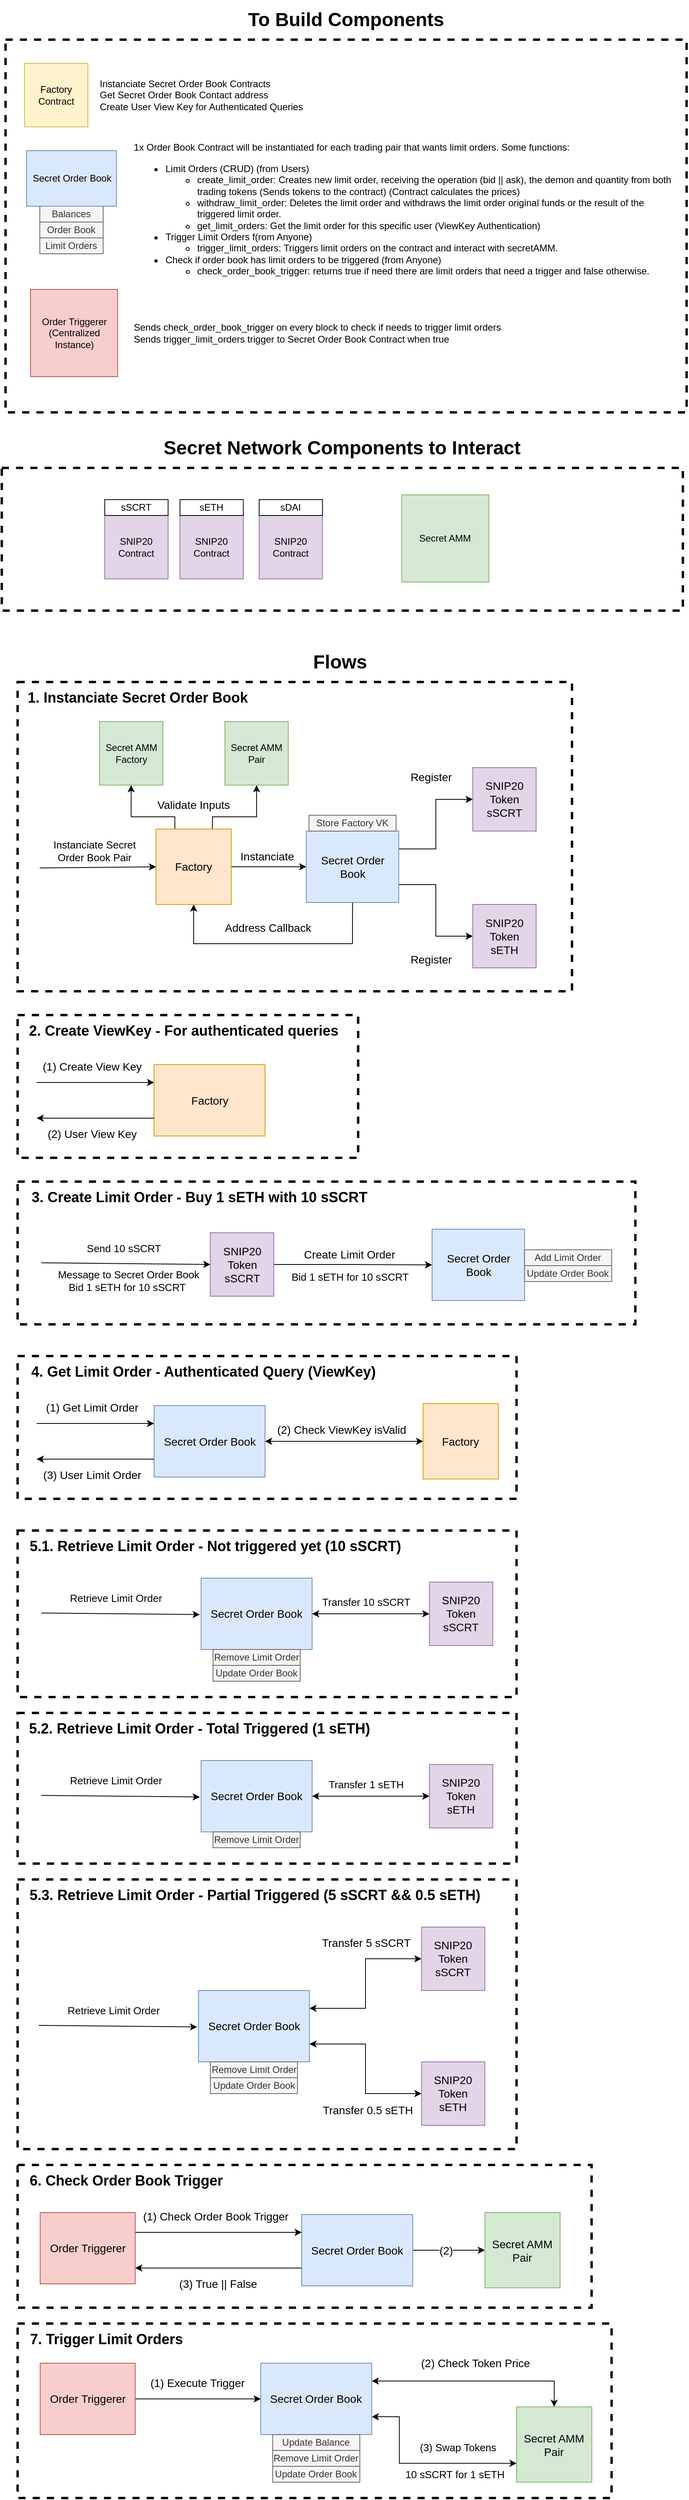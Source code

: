 <mxfile version="14.2.9" type="github">
  <diagram id="5oaMH4ZUgWZp9NCCxD_T" name="Page-1">
    <mxGraphModel dx="2272" dy="1862" grid="1" gridSize="10" guides="1" tooltips="1" connect="1" arrows="1" fold="1" page="1" pageScale="1" pageWidth="850" pageHeight="1100" math="0" shadow="0">
      <root>
        <mxCell id="0" />
        <mxCell id="1" parent="0" />
        <mxCell id="tTHf1RySXlvjNt78tsi--60" value="" style="rounded=0;whiteSpace=wrap;html=1;dashed=1;strokeWidth=3;" parent="1" vertex="1">
          <mxGeometry x="-174.75" y="80" width="700" height="390" as="geometry" />
        </mxCell>
        <mxCell id="tTHf1RySXlvjNt78tsi--49" value="" style="rounded=0;whiteSpace=wrap;html=1;dashed=1;strokeWidth=3;" parent="1" vertex="1">
          <mxGeometry x="-194.75" y="-190" width="860" height="180" as="geometry" />
        </mxCell>
        <mxCell id="tTHf1RySXlvjNt78tsi--26" value="" style="rounded=0;whiteSpace=wrap;html=1;dashed=1;strokeWidth=3;" parent="1" vertex="1">
          <mxGeometry x="-190" y="-730" width="860" height="470" as="geometry" />
        </mxCell>
        <mxCell id="tTHf1RySXlvjNt78tsi--21" value="SNIP20&lt;br&gt;Contract" style="whiteSpace=wrap;html=1;aspect=fixed;fillColor=#e1d5e7;strokeColor=#9673a6;" parent="1" vertex="1">
          <mxGeometry x="30.25" y="-130" width="80" height="80" as="geometry" />
        </mxCell>
        <mxCell id="tTHf1RySXlvjNt78tsi--22" value="sETH" style="rounded=0;whiteSpace=wrap;html=1;" parent="1" vertex="1">
          <mxGeometry x="30.25" y="-150" width="80" height="20" as="geometry" />
        </mxCell>
        <mxCell id="tTHf1RySXlvjNt78tsi--23" value="SNIP20&lt;br&gt;Contract" style="whiteSpace=wrap;html=1;aspect=fixed;fillColor=#e1d5e7;strokeColor=#9673a6;" parent="1" vertex="1">
          <mxGeometry x="130.25" y="-130" width="80" height="80" as="geometry" />
        </mxCell>
        <mxCell id="tTHf1RySXlvjNt78tsi--24" value="sDAI" style="rounded=0;whiteSpace=wrap;html=1;" parent="1" vertex="1">
          <mxGeometry x="130.25" y="-150" width="80" height="20" as="geometry" />
        </mxCell>
        <mxCell id="tTHf1RySXlvjNt78tsi--25" value="&lt;b&gt;&lt;font style=&quot;font-size: 24px&quot;&gt;Secret Network Components to Interact&lt;/font&gt;&lt;/b&gt;" style="text;html=1;strokeColor=none;fillColor=none;align=center;verticalAlign=middle;whiteSpace=wrap;rounded=0;" parent="1" vertex="1">
          <mxGeometry x="-184.75" y="-240" width="840" height="50" as="geometry" />
        </mxCell>
        <mxCell id="tTHf1RySXlvjNt78tsi--30" value="Factory Contract" style="whiteSpace=wrap;html=1;aspect=fixed;fillColor=#fff2cc;strokeColor=#d6b656;" parent="1" vertex="1">
          <mxGeometry x="-166" y="-700" width="80" height="80" as="geometry" />
        </mxCell>
        <mxCell id="tTHf1RySXlvjNt78tsi--31" value="Instanciate Secret Order Book Contracts&lt;br&gt;Get Secret Order Book Contact address&lt;br&gt;Create User View Key for Authenticated Queries" style="text;html=1;strokeColor=none;fillColor=none;align=left;verticalAlign=middle;whiteSpace=wrap;rounded=0;dashed=1;" parent="1" vertex="1">
          <mxGeometry x="-72.87" y="-690" width="332.5" height="60" as="geometry" />
        </mxCell>
        <mxCell id="tTHf1RySXlvjNt78tsi--35" value="1x Order Book Contract will be instantiated for each trading pair that wants limit orders. Some functions:&lt;br&gt;&lt;ul&gt;&lt;li&gt;Limit Orders (CRUD) (from Users)&lt;/li&gt;&lt;ul&gt;&lt;li&gt;create_limit_order: Creates new limit order, receiving the operation (bid || ask), the demon and quantity from both trading tokens (Sends tokens to the contract) (Contract calculates the prices)&lt;/li&gt;&lt;li&gt;withdraw_limit_order: Deletes the limit order and withdraws the limit order original funds or the result of the triggered limit order.&lt;/li&gt;&lt;li&gt;get_limit_orders: Get the limit order for this specific user (ViewKey Authentication)&lt;/li&gt;&lt;/ul&gt;&lt;li&gt;Trigger Limit Orders f(rom Anyone)&lt;/li&gt;&lt;ul&gt;&lt;li&gt;trigger_limit_orders: Triggers limit orders on the contract and interact with secretAMM.&lt;/li&gt;&lt;/ul&gt;&lt;li&gt;Check if order book has limit orders to be triggered (from Anyone)&lt;/li&gt;&lt;ul&gt;&lt;li&gt;check_order_book_trigger: returns true if need there are limit orders that need a trigger and false otherwise.&amp;nbsp;&lt;/li&gt;&lt;/ul&gt;&lt;/ul&gt;" style="text;html=1;strokeColor=none;fillColor=none;align=left;verticalAlign=middle;whiteSpace=wrap;rounded=0;dashed=1;" parent="1" vertex="1">
          <mxGeometry x="-30" y="-605" width="690" height="190" as="geometry" />
        </mxCell>
        <mxCell id="tTHf1RySXlvjNt78tsi--40" value="&lt;b&gt;&lt;font style=&quot;font-size: 24px&quot;&gt;To Build Components&lt;/font&gt;&lt;/b&gt;" style="text;html=1;strokeColor=none;fillColor=none;align=center;verticalAlign=middle;whiteSpace=wrap;rounded=0;" parent="1" vertex="1">
          <mxGeometry x="-180" y="-780" width="840" height="50" as="geometry" />
        </mxCell>
        <mxCell id="tTHf1RySXlvjNt78tsi--41" value="Order Triggerer&lt;br&gt;(Centralized Instance)" style="whiteSpace=wrap;html=1;aspect=fixed;fillColor=#f8cecc;strokeColor=#b85450;" parent="1" vertex="1">
          <mxGeometry x="-158.5" y="-415" width="110" height="110" as="geometry" />
        </mxCell>
        <mxCell id="tTHf1RySXlvjNt78tsi--42" value="Sends check_order_book_trigger on every block to check if needs to trigger limit orders&lt;br&gt;Sends trigger_limit_orders trigger to Secret Order Book Contract when true&amp;nbsp;" style="text;html=1;strokeColor=none;fillColor=none;align=left;verticalAlign=middle;whiteSpace=wrap;rounded=0;dashed=1;" parent="1" vertex="1">
          <mxGeometry x="-30" y="-390" width="592.5" height="60" as="geometry" />
        </mxCell>
        <mxCell id="tTHf1RySXlvjNt78tsi--43" value="SNIP20&lt;br&gt;Contract" style="whiteSpace=wrap;html=1;aspect=fixed;fillColor=#e1d5e7;strokeColor=#9673a6;" parent="1" vertex="1">
          <mxGeometry x="-64.75" y="-130" width="80" height="80" as="geometry" />
        </mxCell>
        <mxCell id="tTHf1RySXlvjNt78tsi--44" value="sSCRT" style="rounded=0;whiteSpace=wrap;html=1;" parent="1" vertex="1">
          <mxGeometry x="-64.75" y="-150" width="80" height="20" as="geometry" />
        </mxCell>
        <mxCell id="tTHf1RySXlvjNt78tsi--48" value="Secret AMM" style="whiteSpace=wrap;html=1;aspect=fixed;fillColor=#d5e8d4;strokeColor=#82b366;" parent="1" vertex="1">
          <mxGeometry x="310.25" y="-156" width="110" height="110" as="geometry" />
        </mxCell>
        <mxCell id="tTHf1RySXlvjNt78tsi--51" value="Balances" style="rounded=0;whiteSpace=wrap;html=1;fillColor=#f5f5f5;strokeColor=#666666;fontColor=#333333;" parent="1" vertex="1">
          <mxGeometry x="-146.75" y="-520" width="80" height="20" as="geometry" />
        </mxCell>
        <mxCell id="tTHf1RySXlvjNt78tsi--53" value="Order Book" style="rounded=0;whiteSpace=wrap;html=1;fillColor=#f5f5f5;strokeColor=#666666;fontColor=#333333;" parent="1" vertex="1">
          <mxGeometry x="-146.75" y="-500" width="80" height="20" as="geometry" />
        </mxCell>
        <mxCell id="tTHf1RySXlvjNt78tsi--55" value="Limit Orders" style="rounded=0;whiteSpace=wrap;html=1;fillColor=#f5f5f5;strokeColor=#666666;fontColor=#333333;" parent="1" vertex="1">
          <mxGeometry x="-146.75" y="-480" width="80" height="20" as="geometry" />
        </mxCell>
        <mxCell id="tTHf1RySXlvjNt78tsi--57" value="Secret Order Book" style="rounded=0;whiteSpace=wrap;html=1;fillColor=#dae8fc;strokeColor=#6c8ebf;" parent="1" vertex="1">
          <mxGeometry x="-163.5" y="-590" width="113.5" height="70" as="geometry" />
        </mxCell>
        <mxCell id="tTHf1RySXlvjNt78tsi--59" value="&lt;b&gt;&lt;font style=&quot;font-size: 18px&quot;&gt;1. Instanciate Secret Order Book&lt;/font&gt;&lt;/b&gt;" style="text;html=1;strokeColor=none;fillColor=none;align=center;verticalAlign=middle;whiteSpace=wrap;rounded=0;dashed=1;" parent="1" vertex="1">
          <mxGeometry x="-192.69" y="90" width="340" height="20" as="geometry" />
        </mxCell>
        <mxCell id="tTHf1RySXlvjNt78tsi--72" value="&lt;font style=&quot;font-size: 14px&quot;&gt;Instanciate&lt;/font&gt;" style="edgeStyle=orthogonalEdgeStyle;rounded=0;orthogonalLoop=1;jettySize=auto;html=1;exitX=1;exitY=0.5;exitDx=0;exitDy=0;" parent="1" source="tTHf1RySXlvjNt78tsi--61" target="tTHf1RySXlvjNt78tsi--62" edge="1">
          <mxGeometry x="-0.05" y="13" relative="1" as="geometry">
            <mxPoint as="offset" />
          </mxGeometry>
        </mxCell>
        <mxCell id="t3SGVUeOcSnNwYDZsion-3" style="edgeStyle=orthogonalEdgeStyle;rounded=0;orthogonalLoop=1;jettySize=auto;html=1;exitX=0.25;exitY=0;exitDx=0;exitDy=0;entryX=0.5;entryY=1;entryDx=0;entryDy=0;" edge="1" parent="1" source="tTHf1RySXlvjNt78tsi--61" target="t3SGVUeOcSnNwYDZsion-1">
          <mxGeometry relative="1" as="geometry">
            <Array as="points">
              <mxPoint x="24" y="250" />
              <mxPoint x="-31" y="250" />
            </Array>
          </mxGeometry>
        </mxCell>
        <mxCell id="t3SGVUeOcSnNwYDZsion-5" value="Validate Inputs" style="edgeLabel;html=1;align=center;verticalAlign=middle;resizable=0;points=[];fontSize=14;" vertex="1" connectable="0" parent="t3SGVUeOcSnNwYDZsion-3">
          <mxGeometry x="-0.197" y="3" relative="1" as="geometry">
            <mxPoint x="52.2" y="-17.8" as="offset" />
          </mxGeometry>
        </mxCell>
        <mxCell id="t3SGVUeOcSnNwYDZsion-6" style="edgeStyle=orthogonalEdgeStyle;rounded=0;orthogonalLoop=1;jettySize=auto;html=1;exitX=0.75;exitY=0;exitDx=0;exitDy=0;entryX=0.5;entryY=1;entryDx=0;entryDy=0;fontSize=14;" edge="1" parent="1" source="tTHf1RySXlvjNt78tsi--61" target="t3SGVUeOcSnNwYDZsion-2">
          <mxGeometry relative="1" as="geometry">
            <Array as="points">
              <mxPoint x="71" y="250" />
              <mxPoint x="127" y="250" />
            </Array>
          </mxGeometry>
        </mxCell>
        <mxCell id="tTHf1RySXlvjNt78tsi--61" value="&lt;font style=&quot;font-size: 14px&quot;&gt;Factory&lt;/font&gt;" style="whiteSpace=wrap;html=1;aspect=fixed;fillColor=#ffe6cc;strokeColor=#d79b00;" parent="1" vertex="1">
          <mxGeometry x="-1.776e-15" y="265.5" width="95" height="95" as="geometry" />
        </mxCell>
        <mxCell id="tTHf1RySXlvjNt78tsi--76" style="edgeStyle=orthogonalEdgeStyle;rounded=0;orthogonalLoop=1;jettySize=auto;html=1;exitX=1;exitY=0.25;exitDx=0;exitDy=0;entryX=0;entryY=0.5;entryDx=0;entryDy=0;fontSize=13;" parent="1" source="tTHf1RySXlvjNt78tsi--62" target="tTHf1RySXlvjNt78tsi--70" edge="1">
          <mxGeometry relative="1" as="geometry" />
        </mxCell>
        <mxCell id="tTHf1RySXlvjNt78tsi--79" value="&lt;font style=&quot;font-size: 14px&quot;&gt;Register&lt;/font&gt;" style="edgeLabel;html=1;align=center;verticalAlign=middle;resizable=0;points=[];fontSize=14;" parent="tTHf1RySXlvjNt78tsi--76" vertex="1" connectable="0">
          <mxGeometry x="-0.441" y="2" relative="1" as="geometry">
            <mxPoint x="-3.53" y="-88.53" as="offset" />
          </mxGeometry>
        </mxCell>
        <mxCell id="tTHf1RySXlvjNt78tsi--77" style="edgeStyle=orthogonalEdgeStyle;rounded=0;orthogonalLoop=1;jettySize=auto;html=1;exitX=1;exitY=0.75;exitDx=0;exitDy=0;entryX=0;entryY=0.5;entryDx=0;entryDy=0;fontSize=13;" parent="1" source="tTHf1RySXlvjNt78tsi--62" target="tTHf1RySXlvjNt78tsi--68" edge="1">
          <mxGeometry relative="1" as="geometry" />
        </mxCell>
        <mxCell id="tTHf1RySXlvjNt78tsi--80" value="Register" style="edgeLabel;html=1;align=center;verticalAlign=middle;resizable=0;points=[];fontSize=14;" parent="tTHf1RySXlvjNt78tsi--77" vertex="1" connectable="0">
          <mxGeometry x="0.206" relative="1" as="geometry">
            <mxPoint x="-6.79" y="46.03" as="offset" />
          </mxGeometry>
        </mxCell>
        <mxCell id="tTHf1RySXlvjNt78tsi--81" style="edgeStyle=orthogonalEdgeStyle;rounded=0;orthogonalLoop=1;jettySize=auto;html=1;exitX=0.5;exitY=1;exitDx=0;exitDy=0;entryX=0.5;entryY=1;entryDx=0;entryDy=0;fontSize=14;" parent="1" source="tTHf1RySXlvjNt78tsi--62" target="tTHf1RySXlvjNt78tsi--61" edge="1">
          <mxGeometry relative="1" as="geometry">
            <Array as="points">
              <mxPoint x="248" y="410" />
              <mxPoint x="48" y="410" />
            </Array>
          </mxGeometry>
        </mxCell>
        <mxCell id="tTHf1RySXlvjNt78tsi--82" value="Address Callback" style="edgeLabel;html=1;align=center;verticalAlign=middle;resizable=0;points=[];fontSize=14;" parent="tTHf1RySXlvjNt78tsi--81" vertex="1" connectable="0">
          <mxGeometry x="0.266" relative="1" as="geometry">
            <mxPoint x="31.84" y="-20.06" as="offset" />
          </mxGeometry>
        </mxCell>
        <mxCell id="tTHf1RySXlvjNt78tsi--62" value="&lt;font style=&quot;font-size: 14px&quot;&gt;Secret Order Book&lt;/font&gt;" style="rounded=0;whiteSpace=wrap;html=1;fillColor=#dae8fc;strokeColor=#6c8ebf;" parent="1" vertex="1">
          <mxGeometry x="189.75" y="268" width="116.75" height="90" as="geometry" />
        </mxCell>
        <mxCell id="tTHf1RySXlvjNt78tsi--68" value="&lt;font style=&quot;font-size: 14px&quot;&gt;SNIP20&lt;br&gt;Token&lt;br&gt;sETH&lt;br&gt;&lt;/font&gt;" style="whiteSpace=wrap;html=1;aspect=fixed;fillColor=#e1d5e7;strokeColor=#9673a6;" parent="1" vertex="1">
          <mxGeometry x="400" y="360.5" width="80" height="80" as="geometry" />
        </mxCell>
        <mxCell id="tTHf1RySXlvjNt78tsi--70" value="&lt;font style=&quot;font-size: 14px&quot;&gt;SNIP20&lt;br&gt;Token&lt;br&gt;sSCRT&lt;br&gt;&lt;/font&gt;" style="whiteSpace=wrap;html=1;aspect=fixed;fillColor=#e1d5e7;strokeColor=#9673a6;" parent="1" vertex="1">
          <mxGeometry x="400" y="188" width="80" height="80" as="geometry" />
        </mxCell>
        <mxCell id="tTHf1RySXlvjNt78tsi--73" value="" style="endArrow=classic;html=1;entryX=0;entryY=0.5;entryDx=0;entryDy=0;" parent="1" target="tTHf1RySXlvjNt78tsi--61" edge="1">
          <mxGeometry width="50" height="50" relative="1" as="geometry">
            <mxPoint x="-146.75" y="314.5" as="sourcePoint" />
            <mxPoint x="3.25" y="315" as="targetPoint" />
          </mxGeometry>
        </mxCell>
        <mxCell id="tTHf1RySXlvjNt78tsi--74" value="Instanciate Secret &lt;br style=&quot;font-size: 13px;&quot;&gt;Order Book Pair" style="edgeLabel;html=1;align=center;verticalAlign=middle;resizable=0;points=[];fontStyle=0;fontSize=13;" parent="tTHf1RySXlvjNt78tsi--73" vertex="1" connectable="0">
          <mxGeometry x="0.492" y="1" relative="1" as="geometry">
            <mxPoint x="-41.47" y="-19.37" as="offset" />
          </mxGeometry>
        </mxCell>
        <mxCell id="Mdr6AUOhPEwGtwTT3Bjl-1" value="" style="rounded=0;whiteSpace=wrap;html=1;dashed=1;strokeWidth=3;" parent="1" vertex="1">
          <mxGeometry x="-174.75" y="710" width="780" height="180" as="geometry" />
        </mxCell>
        <mxCell id="Mdr6AUOhPEwGtwTT3Bjl-2" value="&lt;b&gt;&lt;font style=&quot;font-size: 18px&quot;&gt;3. Create Limit Order - Buy 1 sETH with 10 sSCRT&lt;br&gt;&lt;/font&gt;&lt;/b&gt;" style="text;html=1;strokeColor=none;fillColor=none;align=center;verticalAlign=middle;whiteSpace=wrap;rounded=0;dashed=1;" parent="1" vertex="1">
          <mxGeometry x="-164.75" y="720" width="440" height="20" as="geometry" />
        </mxCell>
        <mxCell id="Mdr6AUOhPEwGtwTT3Bjl-3" value="&lt;span style=&quot;font-size: 14px&quot;&gt;Create Limit Order&lt;/span&gt;" style="edgeStyle=orthogonalEdgeStyle;rounded=0;orthogonalLoop=1;jettySize=auto;html=1;exitX=1;exitY=0.5;exitDx=0;exitDy=0;" parent="1" source="Mdr6AUOhPEwGtwTT3Bjl-16" target="Mdr6AUOhPEwGtwTT3Bjl-11" edge="1">
          <mxGeometry x="-0.05" y="13" relative="1" as="geometry">
            <mxPoint as="offset" />
            <mxPoint x="163.63" y="812.5" as="sourcePoint" />
          </mxGeometry>
        </mxCell>
        <mxCell id="Mdr6AUOhPEwGtwTT3Bjl-11" value="&lt;font style=&quot;font-size: 14px&quot;&gt;Secret Order Book&lt;/font&gt;" style="rounded=0;whiteSpace=wrap;html=1;fillColor=#dae8fc;strokeColor=#6c8ebf;" parent="1" vertex="1">
          <mxGeometry x="348.63" y="770" width="116.75" height="90" as="geometry" />
        </mxCell>
        <mxCell id="Mdr6AUOhPEwGtwTT3Bjl-14" value="" style="endArrow=classic;html=1;entryX=0;entryY=0.5;entryDx=0;entryDy=0;exitX=0.029;exitY=0.524;exitDx=0;exitDy=0;exitPerimeter=0;" parent="1" target="Mdr6AUOhPEwGtwTT3Bjl-16" edge="1">
          <mxGeometry width="50" height="50" relative="1" as="geometry">
            <mxPoint x="-144.87" y="812.42" as="sourcePoint" />
            <mxPoint x="14.83" y="812.5" as="targetPoint" />
          </mxGeometry>
        </mxCell>
        <mxCell id="Mdr6AUOhPEwGtwTT3Bjl-15" value="Send 10 sSCRT" style="edgeLabel;html=1;align=center;verticalAlign=middle;resizable=0;points=[];fontStyle=0;fontSize=13;" parent="Mdr6AUOhPEwGtwTT3Bjl-14" vertex="1" connectable="0">
          <mxGeometry x="0.492" y="1" relative="1" as="geometry">
            <mxPoint x="-55.5" y="-19.37" as="offset" />
          </mxGeometry>
        </mxCell>
        <mxCell id="Mdr6AUOhPEwGtwTT3Bjl-16" value="&lt;font style=&quot;font-size: 14px&quot;&gt;SNIP20&lt;br&gt;Token&lt;br&gt;sSCRT&lt;br&gt;&lt;/font&gt;" style="whiteSpace=wrap;html=1;aspect=fixed;fillColor=#e1d5e7;strokeColor=#9673a6;" parent="1" vertex="1">
          <mxGeometry x="68.63" y="774.5" width="80" height="80" as="geometry" />
        </mxCell>
        <mxCell id="Mdr6AUOhPEwGtwTT3Bjl-18" value="Message to Secret Order Book&lt;br&gt;Bid 1 sETH for 10 sSCRT&amp;nbsp;" style="edgeLabel;html=1;align=center;verticalAlign=middle;resizable=0;points=[];fontStyle=0;fontSize=13;" parent="1" vertex="1" connectable="0">
          <mxGeometry x="-31.366" y="839.496" as="geometry">
            <mxPoint x="-4" y="-5" as="offset" />
          </mxGeometry>
        </mxCell>
        <mxCell id="Mdr6AUOhPEwGtwTT3Bjl-21" value="&lt;span style=&quot;font-size: 13px ; background-color: rgb(255 , 255 , 255)&quot;&gt;Bid 1 sETH for 10 sSCRT&amp;nbsp;&lt;/span&gt;" style="text;html=1;strokeColor=none;fillColor=none;align=center;verticalAlign=middle;whiteSpace=wrap;rounded=0;dashed=1;fontSize=14;" parent="1" vertex="1">
          <mxGeometry x="166.63" y="819.5" width="160" height="20" as="geometry" />
        </mxCell>
        <mxCell id="Mdr6AUOhPEwGtwTT3Bjl-25" value="Store Factory VK" style="rounded=0;whiteSpace=wrap;html=1;strokeWidth=1;fontSize=12;fillColor=#f5f5f5;strokeColor=#666666;fontColor=#333333;" parent="1" vertex="1">
          <mxGeometry x="193.13" y="248" width="110" height="20" as="geometry" />
        </mxCell>
        <mxCell id="Mdr6AUOhPEwGtwTT3Bjl-26" value="Add Limit Order" style="rounded=0;whiteSpace=wrap;html=1;strokeWidth=1;fontSize=12;fillColor=#f5f5f5;strokeColor=#666666;fontColor=#333333;" parent="1" vertex="1">
          <mxGeometry x="465.38" y="796" width="110" height="20" as="geometry" />
        </mxCell>
        <mxCell id="Mdr6AUOhPEwGtwTT3Bjl-27" value="Update Order Book" style="rounded=0;whiteSpace=wrap;html=1;strokeWidth=1;fontSize=12;fillColor=#f5f5f5;strokeColor=#666666;fontColor=#333333;" parent="1" vertex="1">
          <mxGeometry x="465.38" y="816" width="110" height="20" as="geometry" />
        </mxCell>
        <mxCell id="Mdr6AUOhPEwGtwTT3Bjl-41" value="" style="rounded=0;whiteSpace=wrap;html=1;dashed=1;strokeWidth=3;" parent="1" vertex="1">
          <mxGeometry x="-174.75" y="1150" width="630" height="210" as="geometry" />
        </mxCell>
        <mxCell id="Mdr6AUOhPEwGtwTT3Bjl-42" value="&lt;b&gt;&lt;font style=&quot;font-size: 18px&quot;&gt;5.1. Retrieve Limit Order - Not triggered yet (10 sSCRT)&lt;br&gt;&lt;/font&gt;&lt;/b&gt;" style="text;html=1;strokeColor=none;fillColor=none;align=center;verticalAlign=middle;whiteSpace=wrap;rounded=0;dashed=1;" parent="1" vertex="1">
          <mxGeometry x="-164.75" y="1160" width="480" height="20" as="geometry" />
        </mxCell>
        <mxCell id="Mdr6AUOhPEwGtwTT3Bjl-44" value="&lt;font style=&quot;font-size: 14px&quot;&gt;Secret Order Book&lt;/font&gt;" style="rounded=0;whiteSpace=wrap;html=1;fillColor=#dae8fc;strokeColor=#6c8ebf;" parent="1" vertex="1">
          <mxGeometry x="56.95" y="1210" width="140.13" height="90" as="geometry" />
        </mxCell>
        <mxCell id="Mdr6AUOhPEwGtwTT3Bjl-45" value="" style="endArrow=classic;html=1;entryX=0;entryY=0.5;entryDx=0;entryDy=0;exitX=1;exitY=0.5;exitDx=0;exitDy=0;startArrow=classic;startFill=1;" parent="1" source="Mdr6AUOhPEwGtwTT3Bjl-44" target="Mdr6AUOhPEwGtwTT3Bjl-47" edge="1">
          <mxGeometry width="50" height="50" relative="1" as="geometry">
            <mxPoint x="655.25" y="1167.92" as="sourcePoint" />
            <mxPoint x="814.95" y="1168" as="targetPoint" />
          </mxGeometry>
        </mxCell>
        <mxCell id="Mdr6AUOhPEwGtwTT3Bjl-46" value="Transfer 10 sSCRT" style="edgeLabel;html=1;align=center;verticalAlign=middle;resizable=0;points=[];fontStyle=0;fontSize=13;" parent="Mdr6AUOhPEwGtwTT3Bjl-45" vertex="1" connectable="0">
          <mxGeometry x="0.492" y="1" relative="1" as="geometry">
            <mxPoint x="-42.83" y="-14.0" as="offset" />
          </mxGeometry>
        </mxCell>
        <mxCell id="Mdr6AUOhPEwGtwTT3Bjl-47" value="&lt;font style=&quot;font-size: 14px&quot;&gt;SNIP20&lt;br&gt;Token&lt;br&gt;sSCRT&lt;br&gt;&lt;/font&gt;" style="whiteSpace=wrap;html=1;aspect=fixed;fillColor=#e1d5e7;strokeColor=#9673a6;" parent="1" vertex="1">
          <mxGeometry x="345.25" y="1215" width="80" height="80" as="geometry" />
        </mxCell>
        <mxCell id="Mdr6AUOhPEwGtwTT3Bjl-51" value="Remove Limit Order" style="rounded=0;whiteSpace=wrap;html=1;strokeWidth=1;fontSize=12;fillColor=#f5f5f5;strokeColor=#666666;fontColor=#333333;" parent="1" vertex="1">
          <mxGeometry x="72.01" y="1300" width="110" height="20" as="geometry" />
        </mxCell>
        <mxCell id="Mdr6AUOhPEwGtwTT3Bjl-52" value="Update Order Book" style="rounded=0;whiteSpace=wrap;html=1;strokeWidth=1;fontSize=12;fillColor=#f5f5f5;strokeColor=#666666;fontColor=#333333;" parent="1" vertex="1">
          <mxGeometry x="72.01" y="1320" width="110" height="20" as="geometry" />
        </mxCell>
        <mxCell id="Mdr6AUOhPEwGtwTT3Bjl-53" value="" style="endArrow=classic;html=1;exitX=0.029;exitY=0.524;exitDx=0;exitDy=0;exitPerimeter=0;" parent="1" edge="1">
          <mxGeometry width="50" height="50" relative="1" as="geometry">
            <mxPoint x="-144.87" y="1253.96" as="sourcePoint" />
            <mxPoint x="55.25" y="1256" as="targetPoint" />
          </mxGeometry>
        </mxCell>
        <mxCell id="Mdr6AUOhPEwGtwTT3Bjl-54" value="Retrieve Limit Order" style="edgeLabel;html=1;align=center;verticalAlign=middle;resizable=0;points=[];fontStyle=0;fontSize=13;" parent="Mdr6AUOhPEwGtwTT3Bjl-53" vertex="1" connectable="0">
          <mxGeometry x="0.492" y="1" relative="1" as="geometry">
            <mxPoint x="-55.5" y="-19.37" as="offset" />
          </mxGeometry>
        </mxCell>
        <mxCell id="Mdr6AUOhPEwGtwTT3Bjl-55" value="" style="rounded=0;whiteSpace=wrap;html=1;dashed=1;strokeWidth=3;" parent="1" vertex="1">
          <mxGeometry x="-174.75" y="1380" width="630" height="190" as="geometry" />
        </mxCell>
        <mxCell id="Mdr6AUOhPEwGtwTT3Bjl-56" value="&lt;b&gt;&lt;font style=&quot;font-size: 18px&quot;&gt;5.2. Retrieve Limit Order - Total Triggered (1 sETH)&lt;br&gt;&lt;/font&gt;&lt;/b&gt;" style="text;html=1;strokeColor=none;fillColor=none;align=center;verticalAlign=middle;whiteSpace=wrap;rounded=0;dashed=1;" parent="1" vertex="1">
          <mxGeometry x="-164.75" y="1390" width="440" height="20" as="geometry" />
        </mxCell>
        <mxCell id="Mdr6AUOhPEwGtwTT3Bjl-57" value="&lt;font style=&quot;font-size: 14px&quot;&gt;Secret Order Book&lt;/font&gt;" style="rounded=0;whiteSpace=wrap;html=1;fillColor=#dae8fc;strokeColor=#6c8ebf;" parent="1" vertex="1">
          <mxGeometry x="56.95" y="1440" width="140.13" height="90" as="geometry" />
        </mxCell>
        <mxCell id="Mdr6AUOhPEwGtwTT3Bjl-58" value="" style="endArrow=classic;html=1;entryX=0;entryY=0.5;entryDx=0;entryDy=0;exitX=1;exitY=0.5;exitDx=0;exitDy=0;startArrow=classic;startFill=1;" parent="1" source="Mdr6AUOhPEwGtwTT3Bjl-57" target="Mdr6AUOhPEwGtwTT3Bjl-60" edge="1">
          <mxGeometry width="50" height="50" relative="1" as="geometry">
            <mxPoint x="655.25" y="1397.92" as="sourcePoint" />
            <mxPoint x="814.95" y="1398" as="targetPoint" />
          </mxGeometry>
        </mxCell>
        <mxCell id="Mdr6AUOhPEwGtwTT3Bjl-59" value="Transfer 1 sETH" style="edgeLabel;html=1;align=center;verticalAlign=middle;resizable=0;points=[];fontStyle=0;fontSize=13;" parent="Mdr6AUOhPEwGtwTT3Bjl-58" vertex="1" connectable="0">
          <mxGeometry x="0.492" y="1" relative="1" as="geometry">
            <mxPoint x="-42.83" y="-14.0" as="offset" />
          </mxGeometry>
        </mxCell>
        <mxCell id="Mdr6AUOhPEwGtwTT3Bjl-60" value="&lt;font style=&quot;font-size: 14px&quot;&gt;SNIP20&lt;br&gt;Token&lt;br&gt;sETH&lt;br&gt;&lt;/font&gt;" style="whiteSpace=wrap;html=1;aspect=fixed;fillColor=#e1d5e7;strokeColor=#9673a6;" parent="1" vertex="1">
          <mxGeometry x="345.25" y="1445" width="80" height="80" as="geometry" />
        </mxCell>
        <mxCell id="Mdr6AUOhPEwGtwTT3Bjl-64" value="" style="endArrow=classic;html=1;exitX=0.029;exitY=0.524;exitDx=0;exitDy=0;exitPerimeter=0;" parent="1" edge="1">
          <mxGeometry width="50" height="50" relative="1" as="geometry">
            <mxPoint x="-144.87" y="1483.96" as="sourcePoint" />
            <mxPoint x="55.25" y="1486" as="targetPoint" />
          </mxGeometry>
        </mxCell>
        <mxCell id="Mdr6AUOhPEwGtwTT3Bjl-65" value="Retrieve Limit Order" style="edgeLabel;html=1;align=center;verticalAlign=middle;resizable=0;points=[];fontStyle=0;fontSize=13;" parent="Mdr6AUOhPEwGtwTT3Bjl-64" vertex="1" connectable="0">
          <mxGeometry x="0.492" y="1" relative="1" as="geometry">
            <mxPoint x="-55.5" y="-19.37" as="offset" />
          </mxGeometry>
        </mxCell>
        <mxCell id="Mdr6AUOhPEwGtwTT3Bjl-66" value="" style="rounded=0;whiteSpace=wrap;html=1;dashed=1;strokeWidth=3;" parent="1" vertex="1">
          <mxGeometry x="-174.75" y="1590" width="630" height="340" as="geometry" />
        </mxCell>
        <mxCell id="Mdr6AUOhPEwGtwTT3Bjl-67" value="&lt;b&gt;&lt;font style=&quot;font-size: 18px&quot;&gt;5.3. Retrieve Limit Order - Partial Triggered (5 sSCRT &amp;amp;&amp;amp; 0.5 sETH)&lt;br&gt;&lt;/font&gt;&lt;/b&gt;" style="text;html=1;strokeColor=none;fillColor=none;align=center;verticalAlign=middle;whiteSpace=wrap;rounded=0;dashed=1;" parent="1" vertex="1">
          <mxGeometry x="-164.75" y="1600" width="580" height="20" as="geometry" />
        </mxCell>
        <mxCell id="Mdr6AUOhPEwGtwTT3Bjl-79" style="edgeStyle=orthogonalEdgeStyle;rounded=0;orthogonalLoop=1;jettySize=auto;html=1;exitX=1;exitY=0.25;exitDx=0;exitDy=0;entryX=0;entryY=0.5;entryDx=0;entryDy=0;startArrow=classic;startFill=1;fontSize=12;" parent="1" source="Mdr6AUOhPEwGtwTT3Bjl-68" target="Mdr6AUOhPEwGtwTT3Bjl-71" edge="1">
          <mxGeometry relative="1" as="geometry" />
        </mxCell>
        <mxCell id="Mdr6AUOhPEwGtwTT3Bjl-83" value="Transfer 5 sSCRT" style="edgeLabel;html=1;align=center;verticalAlign=middle;resizable=0;points=[];fontSize=14;" parent="Mdr6AUOhPEwGtwTT3Bjl-79" vertex="1" connectable="0">
          <mxGeometry x="0.476" relative="1" as="geometry">
            <mxPoint x="-16.57" y="-20.04" as="offset" />
          </mxGeometry>
        </mxCell>
        <mxCell id="Mdr6AUOhPEwGtwTT3Bjl-81" style="edgeStyle=orthogonalEdgeStyle;rounded=0;orthogonalLoop=1;jettySize=auto;html=1;exitX=1;exitY=0.75;exitDx=0;exitDy=0;startArrow=classic;startFill=1;fontSize=12;" parent="1" source="Mdr6AUOhPEwGtwTT3Bjl-68" target="Mdr6AUOhPEwGtwTT3Bjl-80" edge="1">
          <mxGeometry relative="1" as="geometry" />
        </mxCell>
        <mxCell id="Mdr6AUOhPEwGtwTT3Bjl-84" value="Transfer 0.5 sETH" style="edgeLabel;html=1;align=center;verticalAlign=middle;resizable=0;points=[];fontSize=14;" parent="Mdr6AUOhPEwGtwTT3Bjl-81" vertex="1" connectable="0">
          <mxGeometry x="0.146" y="2" relative="1" as="geometry">
            <mxPoint y="36.79" as="offset" />
          </mxGeometry>
        </mxCell>
        <mxCell id="Mdr6AUOhPEwGtwTT3Bjl-68" value="&lt;font style=&quot;font-size: 14px&quot;&gt;Secret Order Book&lt;/font&gt;" style="rounded=0;whiteSpace=wrap;html=1;fillColor=#dae8fc;strokeColor=#6c8ebf;" parent="1" vertex="1">
          <mxGeometry x="53.57" y="1730" width="140.13" height="90" as="geometry" />
        </mxCell>
        <mxCell id="Mdr6AUOhPEwGtwTT3Bjl-71" value="&lt;font style=&quot;font-size: 14px&quot;&gt;SNIP20&lt;br&gt;Token&lt;br&gt;sSCRT&lt;br&gt;&lt;/font&gt;" style="whiteSpace=wrap;html=1;aspect=fixed;fillColor=#e1d5e7;strokeColor=#9673a6;" parent="1" vertex="1">
          <mxGeometry x="335.25" y="1650" width="80" height="80" as="geometry" />
        </mxCell>
        <mxCell id="Mdr6AUOhPEwGtwTT3Bjl-73" value="" style="endArrow=classic;html=1;exitX=0.029;exitY=0.524;exitDx=0;exitDy=0;exitPerimeter=0;" parent="1" edge="1">
          <mxGeometry width="50" height="50" relative="1" as="geometry">
            <mxPoint x="-148.25" y="1773.96" as="sourcePoint" />
            <mxPoint x="51.87" y="1776" as="targetPoint" />
          </mxGeometry>
        </mxCell>
        <mxCell id="Mdr6AUOhPEwGtwTT3Bjl-74" value="Retrieve Limit Order" style="edgeLabel;html=1;align=center;verticalAlign=middle;resizable=0;points=[];fontStyle=0;fontSize=13;" parent="Mdr6AUOhPEwGtwTT3Bjl-73" vertex="1" connectable="0">
          <mxGeometry x="0.492" y="1" relative="1" as="geometry">
            <mxPoint x="-55.5" y="-19.37" as="offset" />
          </mxGeometry>
        </mxCell>
        <mxCell id="Mdr6AUOhPEwGtwTT3Bjl-75" value="Remove Limit Order" style="rounded=0;whiteSpace=wrap;html=1;strokeWidth=1;fontSize=12;fillColor=#f5f5f5;strokeColor=#666666;fontColor=#333333;" parent="1" vertex="1">
          <mxGeometry x="68.63" y="1820" width="110" height="20" as="geometry" />
        </mxCell>
        <mxCell id="Mdr6AUOhPEwGtwTT3Bjl-76" value="Update Order Book" style="rounded=0;whiteSpace=wrap;html=1;strokeWidth=1;fontSize=12;fillColor=#f5f5f5;strokeColor=#666666;fontColor=#333333;" parent="1" vertex="1">
          <mxGeometry x="68.63" y="1840" width="110" height="20" as="geometry" />
        </mxCell>
        <mxCell id="Mdr6AUOhPEwGtwTT3Bjl-80" value="&lt;font style=&quot;font-size: 14px&quot;&gt;SNIP20&lt;br&gt;Token&lt;br&gt;sETH&lt;br&gt;&lt;/font&gt;" style="whiteSpace=wrap;html=1;aspect=fixed;fillColor=#e1d5e7;strokeColor=#9673a6;" parent="1" vertex="1">
          <mxGeometry x="335.25" y="1820" width="80" height="80" as="geometry" />
        </mxCell>
        <mxCell id="Mdr6AUOhPEwGtwTT3Bjl-104" value="" style="rounded=0;whiteSpace=wrap;html=1;dashed=1;strokeWidth=3;" parent="1" vertex="1">
          <mxGeometry x="-174.75" y="500" width="430" height="180" as="geometry" />
        </mxCell>
        <mxCell id="Mdr6AUOhPEwGtwTT3Bjl-105" value="&lt;b&gt;&lt;font style=&quot;font-size: 18px&quot;&gt;2. Create ViewKey - For authenticated queries&lt;br&gt;&lt;/font&gt;&lt;/b&gt;" style="text;html=1;strokeColor=none;fillColor=none;align=center;verticalAlign=middle;whiteSpace=wrap;rounded=0;dashed=1;" parent="1" vertex="1">
          <mxGeometry x="-164.75" y="510" width="400" height="20" as="geometry" />
        </mxCell>
        <mxCell id="Mdr6AUOhPEwGtwTT3Bjl-108" value="&lt;font style=&quot;font-size: 14px&quot;&gt;Factory&lt;/font&gt;" style="rounded=0;whiteSpace=wrap;html=1;fillColor=#ffe6cc;strokeColor=#d79b00;" parent="1" vertex="1">
          <mxGeometry x="-2.43" y="562.5" width="140.13" height="90" as="geometry" />
        </mxCell>
        <mxCell id="Mdr6AUOhPEwGtwTT3Bjl-109" value="" style="endArrow=classic;html=1;entryX=0;entryY=0.25;entryDx=0;entryDy=0;" parent="1" target="Mdr6AUOhPEwGtwTT3Bjl-108" edge="1">
          <mxGeometry width="50" height="50" relative="1" as="geometry">
            <mxPoint x="-150.75" y="585" as="sourcePoint" />
            <mxPoint x="-4.13" y="608.5" as="targetPoint" />
          </mxGeometry>
        </mxCell>
        <mxCell id="Mdr6AUOhPEwGtwTT3Bjl-110" value="(1) Create View Key" style="edgeLabel;html=1;align=center;verticalAlign=middle;resizable=0;points=[];fontStyle=0;fontSize=14;" parent="Mdr6AUOhPEwGtwTT3Bjl-109" vertex="1" connectable="0">
          <mxGeometry x="0.492" y="1" relative="1" as="geometry">
            <mxPoint x="-40.59" y="-19.37" as="offset" />
          </mxGeometry>
        </mxCell>
        <mxCell id="Mdr6AUOhPEwGtwTT3Bjl-112" value="" style="endArrow=none;html=1;entryX=0;entryY=0.25;entryDx=0;entryDy=0;startArrow=classic;startFill=1;endFill=0;" parent="1" edge="1">
          <mxGeometry width="50" height="50" relative="1" as="geometry">
            <mxPoint x="-150.75" y="630" as="sourcePoint" />
            <mxPoint x="-2.43" y="630" as="targetPoint" />
          </mxGeometry>
        </mxCell>
        <mxCell id="Mdr6AUOhPEwGtwTT3Bjl-113" value="(2) User View Key" style="edgeLabel;html=1;align=center;verticalAlign=middle;resizable=0;points=[];fontStyle=0;fontSize=14;" parent="Mdr6AUOhPEwGtwTT3Bjl-112" vertex="1" connectable="0">
          <mxGeometry x="0.492" y="1" relative="1" as="geometry">
            <mxPoint x="-40.59" y="21.0" as="offset" />
          </mxGeometry>
        </mxCell>
        <mxCell id="Mdr6AUOhPEwGtwTT3Bjl-114" value="" style="rounded=0;whiteSpace=wrap;html=1;dashed=1;strokeWidth=3;" parent="1" vertex="1">
          <mxGeometry x="-174.75" y="930" width="630" height="180" as="geometry" />
        </mxCell>
        <mxCell id="Mdr6AUOhPEwGtwTT3Bjl-115" value="&lt;b&gt;&lt;font style=&quot;font-size: 18px&quot;&gt;4. Get Limit Order - Authenticated Query (ViewKey)&lt;br&gt;&lt;/font&gt;&lt;/b&gt;" style="text;html=1;strokeColor=none;fillColor=none;align=center;verticalAlign=middle;whiteSpace=wrap;rounded=0;dashed=1;" parent="1" vertex="1">
          <mxGeometry x="-164.75" y="940" width="450" height="20" as="geometry" />
        </mxCell>
        <mxCell id="Mdr6AUOhPEwGtwTT3Bjl-116" style="edgeStyle=orthogonalEdgeStyle;rounded=0;orthogonalLoop=1;jettySize=auto;html=1;exitX=1;exitY=0.5;exitDx=0;exitDy=0;entryX=0;entryY=0.5;entryDx=0;entryDy=0;startArrow=classic;startFill=1;fontSize=14;" parent="1" source="Mdr6AUOhPEwGtwTT3Bjl-118" target="Mdr6AUOhPEwGtwTT3Bjl-121" edge="1">
          <mxGeometry relative="1" as="geometry" />
        </mxCell>
        <mxCell id="Mdr6AUOhPEwGtwTT3Bjl-117" value="(2) Check ViewKey isValid" style="edgeLabel;html=1;align=center;verticalAlign=middle;resizable=0;points=[];fontSize=14;" parent="Mdr6AUOhPEwGtwTT3Bjl-116" vertex="1" connectable="0">
          <mxGeometry x="-0.337" y="-5" relative="1" as="geometry">
            <mxPoint x="29.73" y="-20" as="offset" />
          </mxGeometry>
        </mxCell>
        <mxCell id="Mdr6AUOhPEwGtwTT3Bjl-118" value="&lt;font style=&quot;font-size: 14px&quot;&gt;Secret Order Book&lt;/font&gt;" style="rounded=0;whiteSpace=wrap;html=1;fillColor=#dae8fc;strokeColor=#6c8ebf;" parent="1" vertex="1">
          <mxGeometry x="-2.43" y="992.5" width="140.13" height="90" as="geometry" />
        </mxCell>
        <mxCell id="Mdr6AUOhPEwGtwTT3Bjl-119" value="" style="endArrow=classic;html=1;entryX=0;entryY=0.25;entryDx=0;entryDy=0;" parent="1" target="Mdr6AUOhPEwGtwTT3Bjl-118" edge="1">
          <mxGeometry width="50" height="50" relative="1" as="geometry">
            <mxPoint x="-150.75" y="1015" as="sourcePoint" />
            <mxPoint x="-4.13" y="1038.5" as="targetPoint" />
          </mxGeometry>
        </mxCell>
        <mxCell id="Mdr6AUOhPEwGtwTT3Bjl-120" value="(1) Get Limit Order" style="edgeLabel;html=1;align=center;verticalAlign=middle;resizable=0;points=[];fontStyle=0;fontSize=14;" parent="Mdr6AUOhPEwGtwTT3Bjl-119" vertex="1" connectable="0">
          <mxGeometry x="0.492" y="1" relative="1" as="geometry">
            <mxPoint x="-40.59" y="-19.37" as="offset" />
          </mxGeometry>
        </mxCell>
        <mxCell id="Mdr6AUOhPEwGtwTT3Bjl-121" value="&lt;font style=&quot;font-size: 14px&quot;&gt;Factory&lt;/font&gt;" style="whiteSpace=wrap;html=1;aspect=fixed;fillColor=#ffe6cc;strokeColor=#d79b00;" parent="1" vertex="1">
          <mxGeometry x="337.25" y="990" width="95" height="95" as="geometry" />
        </mxCell>
        <mxCell id="Mdr6AUOhPEwGtwTT3Bjl-122" value="" style="endArrow=none;html=1;entryX=0;entryY=0.25;entryDx=0;entryDy=0;startArrow=classic;startFill=1;endFill=0;" parent="1" edge="1">
          <mxGeometry width="50" height="50" relative="1" as="geometry">
            <mxPoint x="-150.75" y="1060" as="sourcePoint" />
            <mxPoint x="-2.43" y="1060" as="targetPoint" />
          </mxGeometry>
        </mxCell>
        <mxCell id="Mdr6AUOhPEwGtwTT3Bjl-123" value="(3) User Limit Order" style="edgeLabel;html=1;align=center;verticalAlign=middle;resizable=0;points=[];fontStyle=0;fontSize=14;" parent="Mdr6AUOhPEwGtwTT3Bjl-122" vertex="1" connectable="0">
          <mxGeometry x="0.492" y="1" relative="1" as="geometry">
            <mxPoint x="-40.59" y="21.0" as="offset" />
          </mxGeometry>
        </mxCell>
        <mxCell id="Mdr6AUOhPEwGtwTT3Bjl-127" value="" style="rounded=0;whiteSpace=wrap;html=1;dashed=1;strokeWidth=3;" parent="1" vertex="1">
          <mxGeometry x="-174.75" y="2150" width="750" height="220" as="geometry" />
        </mxCell>
        <mxCell id="Mdr6AUOhPEwGtwTT3Bjl-128" value="&lt;b&gt;&lt;font style=&quot;font-size: 18px&quot;&gt;7. Trigger Limit Orders&lt;br&gt;&lt;/font&gt;&lt;/b&gt;" style="text;html=1;strokeColor=none;fillColor=none;align=center;verticalAlign=middle;whiteSpace=wrap;rounded=0;dashed=1;" parent="1" vertex="1">
          <mxGeometry x="-164.75" y="2160" width="204.75" height="20" as="geometry" />
        </mxCell>
        <mxCell id="Mdr6AUOhPEwGtwTT3Bjl-147" style="edgeStyle=orthogonalEdgeStyle;rounded=0;orthogonalLoop=1;jettySize=auto;html=1;exitX=1;exitY=0.75;exitDx=0;exitDy=0;entryX=0;entryY=0.75;entryDx=0;entryDy=0;startArrow=classic;startFill=1;endArrow=classic;endFill=1;fontSize=14;" parent="1" source="Mdr6AUOhPEwGtwTT3Bjl-129" target="Mdr6AUOhPEwGtwTT3Bjl-132" edge="1">
          <mxGeometry relative="1" as="geometry">
            <Array as="points">
              <mxPoint x="307.25" y="2267.02" />
              <mxPoint x="307.25" y="2326.02" />
            </Array>
          </mxGeometry>
        </mxCell>
        <mxCell id="Mdr6AUOhPEwGtwTT3Bjl-148" style="edgeStyle=orthogonalEdgeStyle;rounded=0;orthogonalLoop=1;jettySize=auto;html=1;exitX=1;exitY=0.25;exitDx=0;exitDy=0;entryX=0.5;entryY=0;entryDx=0;entryDy=0;startArrow=classic;startFill=1;endArrow=classic;endFill=1;fontSize=14;" parent="1" source="Mdr6AUOhPEwGtwTT3Bjl-129" target="Mdr6AUOhPEwGtwTT3Bjl-132" edge="1">
          <mxGeometry relative="1" as="geometry" />
        </mxCell>
        <mxCell id="Mdr6AUOhPEwGtwTT3Bjl-150" value="(2) Check Token Price" style="edgeLabel;html=1;align=center;verticalAlign=middle;resizable=0;points=[];fontSize=14;" parent="Mdr6AUOhPEwGtwTT3Bjl-148" vertex="1" connectable="0">
          <mxGeometry x="0.312" y="1" relative="1" as="geometry">
            <mxPoint x="-42.04" y="-21.52" as="offset" />
          </mxGeometry>
        </mxCell>
        <mxCell id="Mdr6AUOhPEwGtwTT3Bjl-129" value="&lt;font style=&quot;font-size: 14px&quot;&gt;Secret Order Book&lt;/font&gt;" style="rounded=0;whiteSpace=wrap;html=1;fillColor=#dae8fc;strokeColor=#6c8ebf;" parent="1" vertex="1">
          <mxGeometry x="132.25" y="2200.02" width="140.13" height="90" as="geometry" />
        </mxCell>
        <mxCell id="Mdr6AUOhPEwGtwTT3Bjl-132" value="&lt;font style=&quot;font-size: 14px&quot;&gt;Secret AMM&lt;br&gt;Pair&lt;br&gt;&lt;/font&gt;" style="whiteSpace=wrap;html=1;aspect=fixed;fillColor=#d5e8d4;strokeColor=#82b366;" parent="1" vertex="1">
          <mxGeometry x="455.25" y="2255.02" width="95" height="95" as="geometry" />
        </mxCell>
        <mxCell id="Mdr6AUOhPEwGtwTT3Bjl-133" value="Update Balance" style="rounded=0;whiteSpace=wrap;html=1;strokeWidth=1;fontSize=12;fillColor=#f5f5f5;strokeColor=#666666;fontColor=#333333;" parent="1" vertex="1">
          <mxGeometry x="147.31" y="2290.02" width="110" height="20" as="geometry" />
        </mxCell>
        <mxCell id="Mdr6AUOhPEwGtwTT3Bjl-134" value="Remove Limit Order" style="rounded=0;whiteSpace=wrap;html=1;strokeWidth=1;fontSize=12;fillColor=#f5f5f5;strokeColor=#666666;fontColor=#333333;" parent="1" vertex="1">
          <mxGeometry x="147.31" y="2310.02" width="110" height="20" as="geometry" />
        </mxCell>
        <mxCell id="Mdr6AUOhPEwGtwTT3Bjl-135" value="Update Order Book" style="rounded=0;whiteSpace=wrap;html=1;strokeWidth=1;fontSize=12;fillColor=#f5f5f5;strokeColor=#666666;fontColor=#333333;" parent="1" vertex="1">
          <mxGeometry x="147.31" y="2330.02" width="110" height="20" as="geometry" />
        </mxCell>
        <mxCell id="Mdr6AUOhPEwGtwTT3Bjl-140" style="edgeStyle=orthogonalEdgeStyle;rounded=0;orthogonalLoop=1;jettySize=auto;html=1;exitX=1;exitY=0.5;exitDx=0;exitDy=0;startArrow=none;startFill=0;endArrow=classic;endFill=1;fontSize=14;" parent="1" source="Mdr6AUOhPEwGtwTT3Bjl-138" target="Mdr6AUOhPEwGtwTT3Bjl-129" edge="1">
          <mxGeometry relative="1" as="geometry" />
        </mxCell>
        <mxCell id="Mdr6AUOhPEwGtwTT3Bjl-142" value="(1) Execute Trigger" style="edgeLabel;html=1;align=center;verticalAlign=middle;resizable=0;points=[];fontSize=14;" parent="Mdr6AUOhPEwGtwTT3Bjl-140" vertex="1" connectable="0">
          <mxGeometry x="0.241" y="-5" relative="1" as="geometry">
            <mxPoint x="-20.32" y="-25" as="offset" />
          </mxGeometry>
        </mxCell>
        <mxCell id="Mdr6AUOhPEwGtwTT3Bjl-138" value="&lt;font style=&quot;font-size: 14px&quot;&gt;Order Triggerer&lt;/font&gt;" style="rounded=0;whiteSpace=wrap;html=1;fillColor=#f8cecc;strokeColor=#b85450;" parent="1" vertex="1">
          <mxGeometry x="-146.25" y="2200.02" width="120" height="90" as="geometry" />
        </mxCell>
        <mxCell id="Mdr6AUOhPEwGtwTT3Bjl-141" value="10 sSCRT for 1 sETH" style="edgeLabel;html=1;align=center;verticalAlign=middle;resizable=0;points=[];fontStyle=0;fontSize=13;" parent="1" vertex="1" connectable="0">
          <mxGeometry x="377.247" y="2340.021" as="geometry" />
        </mxCell>
        <mxCell id="Mdr6AUOhPEwGtwTT3Bjl-149" value="(3) Swap Tokens" style="edgeLabel;html=1;align=center;verticalAlign=middle;resizable=0;points=[];fontStyle=0;fontSize=13;" parent="1" vertex="1" connectable="0">
          <mxGeometry x="387.247" y="2310.021" as="geometry">
            <mxPoint x="-6" y="-4" as="offset" />
          </mxGeometry>
        </mxCell>
        <mxCell id="Mdr6AUOhPEwGtwTT3Bjl-153" value="" style="rounded=0;whiteSpace=wrap;html=1;dashed=1;strokeWidth=3;" parent="1" vertex="1">
          <mxGeometry x="-174.75" y="1950" width="724.75" height="180" as="geometry" />
        </mxCell>
        <mxCell id="Mdr6AUOhPEwGtwTT3Bjl-154" value="&lt;b&gt;&lt;font style=&quot;font-size: 18px&quot;&gt;6. Check Order Book Trigger&lt;br&gt;&lt;/font&gt;&lt;/b&gt;" style="text;html=1;strokeColor=none;fillColor=none;align=center;verticalAlign=middle;whiteSpace=wrap;rounded=0;dashed=1;" parent="1" vertex="1">
          <mxGeometry x="-164.75" y="1960" width="254.75" height="20" as="geometry" />
        </mxCell>
        <mxCell id="t3SGVUeOcSnNwYDZsion-8" style="edgeStyle=orthogonalEdgeStyle;rounded=0;orthogonalLoop=1;jettySize=auto;html=1;exitX=1;exitY=0.5;exitDx=0;exitDy=0;fontSize=14;" edge="1" parent="1" source="Mdr6AUOhPEwGtwTT3Bjl-157" target="t3SGVUeOcSnNwYDZsion-7">
          <mxGeometry relative="1" as="geometry" />
        </mxCell>
        <mxCell id="t3SGVUeOcSnNwYDZsion-9" value="(2)" style="edgeLabel;html=1;align=center;verticalAlign=middle;resizable=0;points=[];fontSize=14;" vertex="1" connectable="0" parent="t3SGVUeOcSnNwYDZsion-8">
          <mxGeometry x="0.27" relative="1" as="geometry">
            <mxPoint x="-16.89" as="offset" />
          </mxGeometry>
        </mxCell>
        <mxCell id="Mdr6AUOhPEwGtwTT3Bjl-157" value="&lt;font style=&quot;font-size: 14px&quot;&gt;Secret Order Book&lt;/font&gt;" style="rounded=0;whiteSpace=wrap;html=1;fillColor=#dae8fc;strokeColor=#6c8ebf;" parent="1" vertex="1">
          <mxGeometry x="184.01" y="2012.5" width="140.13" height="90" as="geometry" />
        </mxCell>
        <mxCell id="Mdr6AUOhPEwGtwTT3Bjl-158" value="" style="endArrow=classic;html=1;entryX=0;entryY=0.25;entryDx=0;entryDy=0;" parent="1" target="Mdr6AUOhPEwGtwTT3Bjl-157" edge="1">
          <mxGeometry width="50" height="50" relative="1" as="geometry">
            <mxPoint x="-26.25" y="2035" as="sourcePoint" />
            <mxPoint x="120.37" y="2058.5" as="targetPoint" />
          </mxGeometry>
        </mxCell>
        <mxCell id="Mdr6AUOhPEwGtwTT3Bjl-159" value="(1) Check Order Book Trigger" style="edgeLabel;html=1;align=center;verticalAlign=middle;resizable=0;points=[];fontStyle=0;fontSize=14;" parent="Mdr6AUOhPEwGtwTT3Bjl-158" vertex="1" connectable="0">
          <mxGeometry x="0.492" y="1" relative="1" as="geometry">
            <mxPoint x="-56.21" y="-19.37" as="offset" />
          </mxGeometry>
        </mxCell>
        <mxCell id="Mdr6AUOhPEwGtwTT3Bjl-161" value="" style="endArrow=none;html=1;entryX=0;entryY=0.75;entryDx=0;entryDy=0;startArrow=classic;startFill=1;endFill=0;" parent="1" target="Mdr6AUOhPEwGtwTT3Bjl-157" edge="1">
          <mxGeometry width="50" height="50" relative="1" as="geometry">
            <mxPoint x="-26.25" y="2080" as="sourcePoint" />
            <mxPoint x="122.07" y="2080" as="targetPoint" />
          </mxGeometry>
        </mxCell>
        <mxCell id="Mdr6AUOhPEwGtwTT3Bjl-162" value="(3) True || False" style="edgeLabel;html=1;align=center;verticalAlign=middle;resizable=0;points=[];fontStyle=0;fontSize=14;" parent="Mdr6AUOhPEwGtwTT3Bjl-161" vertex="1" connectable="0">
          <mxGeometry x="0.492" y="1" relative="1" as="geometry">
            <mxPoint x="-52.97" y="21.0" as="offset" />
          </mxGeometry>
        </mxCell>
        <mxCell id="Mdr6AUOhPEwGtwTT3Bjl-163" value="&lt;font style=&quot;font-size: 14px&quot;&gt;Order Triggerer&lt;/font&gt;" style="rounded=0;whiteSpace=wrap;html=1;fillColor=#f8cecc;strokeColor=#b85450;" parent="1" vertex="1">
          <mxGeometry x="-146.25" y="2010" width="120" height="90" as="geometry" />
        </mxCell>
        <mxCell id="WeckYlzUs2vSVFOy2TbZ-1" value="&lt;b&gt;&lt;font style=&quot;font-size: 24px&quot;&gt;Flows&lt;/font&gt;&lt;/b&gt;" style="text;html=1;strokeColor=none;fillColor=none;align=center;verticalAlign=middle;whiteSpace=wrap;rounded=0;" parent="1" vertex="1">
          <mxGeometry x="-194.75" y="30" width="854.75" height="50" as="geometry" />
        </mxCell>
        <mxCell id="S_jbl0eukTjqGgmrHYzT-1" value="Remove Limit Order" style="rounded=0;whiteSpace=wrap;html=1;strokeWidth=1;fontSize=12;fillColor=#f5f5f5;strokeColor=#666666;fontColor=#333333;" parent="1" vertex="1">
          <mxGeometry x="72.01" y="1530" width="110" height="20" as="geometry" />
        </mxCell>
        <mxCell id="t3SGVUeOcSnNwYDZsion-1" value="Secret AMM&lt;br&gt;Factory" style="whiteSpace=wrap;html=1;aspect=fixed;fillColor=#d5e8d4;strokeColor=#82b366;" vertex="1" parent="1">
          <mxGeometry x="-71.37" y="130" width="80" height="80" as="geometry" />
        </mxCell>
        <mxCell id="t3SGVUeOcSnNwYDZsion-2" value="Secret AMM&lt;br&gt;Pair" style="whiteSpace=wrap;html=1;aspect=fixed;fillColor=#d5e8d4;strokeColor=#82b366;" vertex="1" parent="1">
          <mxGeometry x="87.01" y="130" width="80" height="80" as="geometry" />
        </mxCell>
        <mxCell id="t3SGVUeOcSnNwYDZsion-7" value="&lt;font style=&quot;font-size: 14px&quot;&gt;Secret AMM&lt;br&gt;Pair&lt;br&gt;&lt;/font&gt;" style="whiteSpace=wrap;html=1;aspect=fixed;fillColor=#d5e8d4;strokeColor=#82b366;" vertex="1" parent="1">
          <mxGeometry x="415.25" y="2010" width="95" height="95" as="geometry" />
        </mxCell>
      </root>
    </mxGraphModel>
  </diagram>
</mxfile>

